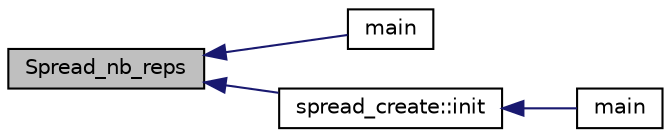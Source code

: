 digraph "Spread_nb_reps"
{
  edge [fontname="Helvetica",fontsize="10",labelfontname="Helvetica",labelfontsize="10"];
  node [fontname="Helvetica",fontsize="10",shape=record];
  rankdir="LR";
  Node654 [label="Spread_nb_reps",height=0.2,width=0.4,color="black", fillcolor="grey75", style="filled", fontcolor="black"];
  Node654 -> Node655 [dir="back",color="midnightblue",fontsize="10",style="solid",fontname="Helvetica"];
  Node655 [label="main",height=0.2,width=0.4,color="black", fillcolor="white", style="filled",URL="$d5/dcc/export__data_8_c.html#a3c04138a5bfe5d72780bb7e82a18e627"];
  Node654 -> Node656 [dir="back",color="midnightblue",fontsize="10",style="solid",fontname="Helvetica"];
  Node656 [label="spread_create::init",height=0.2,width=0.4,color="black", fillcolor="white", style="filled",URL="$de/d97/classspread__create.html#ae3c6630d33160e48a584c21a4f4a6209"];
  Node656 -> Node657 [dir="back",color="midnightblue",fontsize="10",style="solid",fontname="Helvetica"];
  Node657 [label="main",height=0.2,width=0.4,color="black", fillcolor="white", style="filled",URL="$d1/d2f/apps_2spread_2spread__create_8_c.html#a217dbf8b442f20279ea00b898af96f52"];
}
